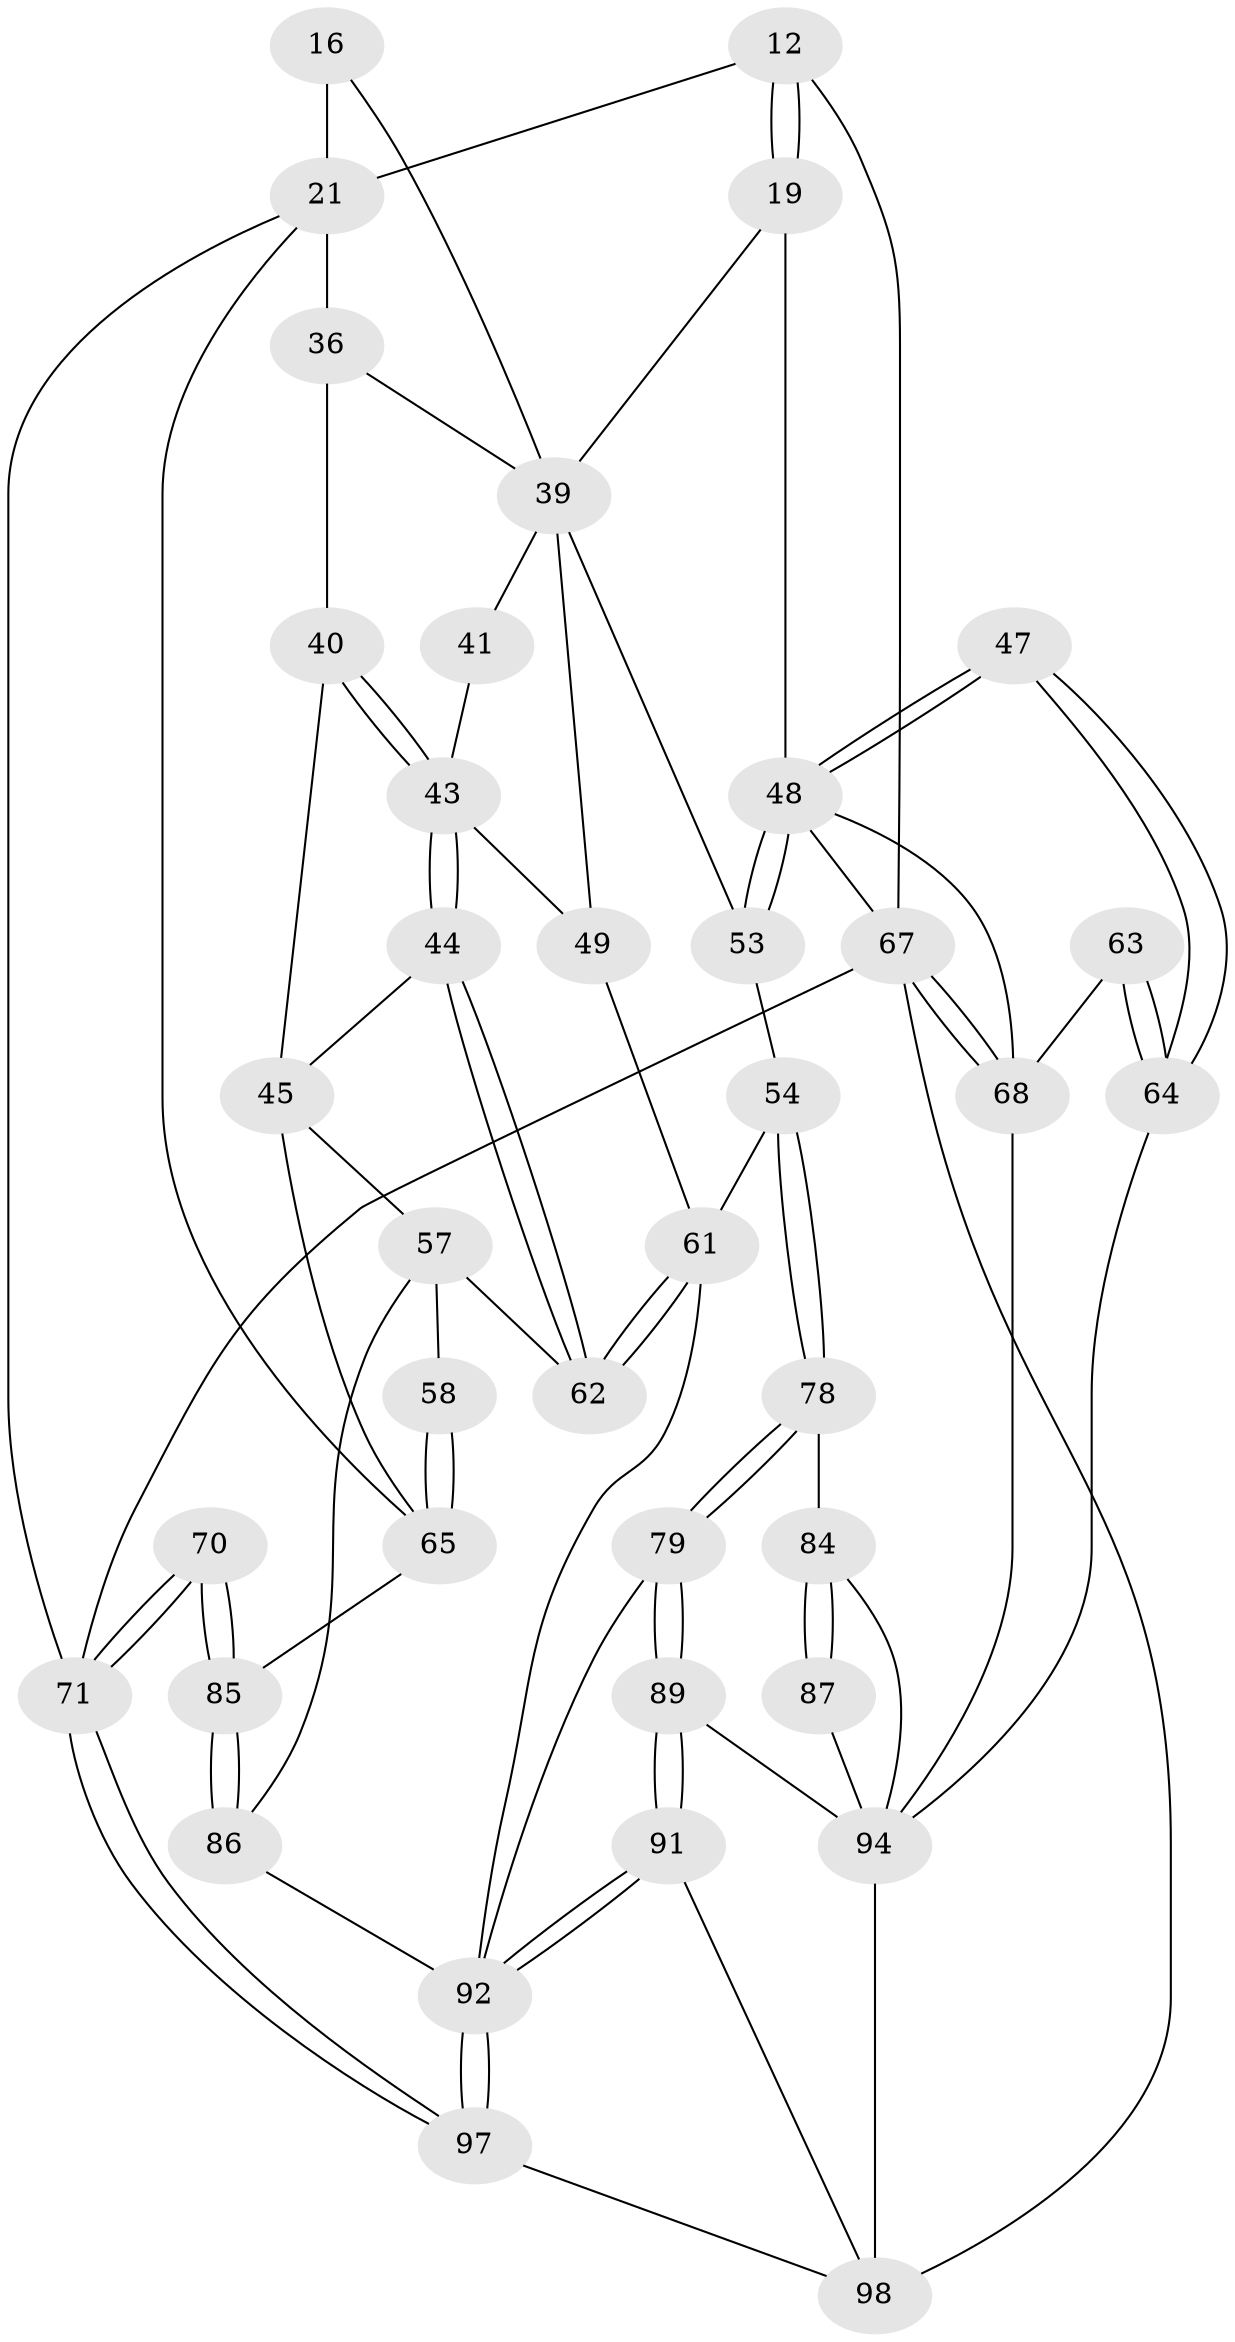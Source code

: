 // original degree distribution, {3: 0.02040816326530612, 4: 0.22448979591836735, 6: 0.20408163265306123, 5: 0.5510204081632653}
// Generated by graph-tools (version 1.1) at 2025/05/03/04/25 22:05:31]
// undirected, 39 vertices, 88 edges
graph export_dot {
graph [start="1"]
  node [color=gray90,style=filled];
  12 [pos="+0.4544187929086029+0.03894389928488779",super="+9+11"];
  16 [pos="+0.3627881025788158+0.07432732265643346"];
  19 [pos="+0.47067880369898407+0.07736454896686083",super="+15"];
  21 [pos="+0+0.23267077157165056",super="+20+18"];
  36 [pos="+0.2755610754448113+0.151575658918721",super="+28+29"];
  39 [pos="+0.4071603133437888+0.22221835239970703",super="+35+38"];
  40 [pos="+0.2047493798746349+0.20148585407694697",super="+30"];
  41 [pos="+0.31323892292831+0.2376240889832891"];
  43 [pos="+0.2659887045862238+0.3385708351567659",super="+42"];
  44 [pos="+0.2603439166103868+0.3433054840553333"];
  45 [pos="+0.16327434616690256+0.3365863771827792",super="+31"];
  47 [pos="+0.6717499026854765+0.4835807220050007"];
  48 [pos="+0.6643819391872572+0.48194060470604483",super="+24+14+46"];
  49 [pos="+0.42629944165359823+0.35254888791579836"];
  53 [pos="+0.6524766842345857+0.4829344117341823",super="+37"];
  54 [pos="+0.6033509584639658+0.49750792236433644"];
  57 [pos="+0.1343427731264278+0.48321743606998685",super="+56"];
  58 [pos="+0.09980384518590078+0.4611529465865961"];
  61 [pos="+0.3240137854674212+0.5284559771629261",super="+55"];
  62 [pos="+0.27061169575751715+0.45590436499703435"];
  63 [pos="+0.9791803831544305+0.556655480032634",super="+60"];
  64 [pos="+0.8035628309465542+0.6368559297225543"];
  65 [pos="+0+0.37986604709213223",super="+33+32"];
  67 [pos="+1+1",super="+5"];
  68 [pos="+1+1",super="+66+59+51"];
  70 [pos="+0+0.9694341692821761"];
  71 [pos="+0+1",super="+6"];
  78 [pos="+0.5521925450792338+0.5777443359381322"];
  79 [pos="+0.43022332089104237+0.645621181319496"];
  84 [pos="+0.5535068236236976+0.584384500611881",super="+83"];
  85 [pos="+0.047439238995915844+0.7674699571701634",super="+77+76+69"];
  86 [pos="+0.1703480155921769+0.7509709170030664",super="+73+75"];
  87 [pos="+0.5433526547959091+0.7330558030613304"];
  89 [pos="+0.43031818106276015+0.6460288564659296"];
  91 [pos="+0.4198720759144945+0.8295651619727048"];
  92 [pos="+0.34216320962089086+0.8729662877080195",super="+90+80+72"];
  94 [pos="+0.5114646810018577+0.8222183321648378",super="+88+93"];
  97 [pos="+0.2860573526318028+1"];
  98 [pos="+0.567693146526526+1",super="+96+95"];
  12 -- 19 [weight=2];
  12 -- 19;
  12 -- 67 [weight=2];
  12 -- 21;
  16 -- 21 [weight=2];
  16 -- 39;
  19 -- 48;
  19 -- 39;
  21 -- 71 [weight=2];
  21 -- 65;
  21 -- 36 [weight=2];
  36 -- 40 [weight=2];
  36 -- 39;
  39 -- 41 [weight=2];
  39 -- 53 [weight=2];
  39 -- 49;
  40 -- 43;
  40 -- 43;
  40 -- 45;
  41 -- 43;
  43 -- 44;
  43 -- 44;
  43 -- 49;
  44 -- 45;
  44 -- 62;
  44 -- 62;
  45 -- 57;
  45 -- 65;
  47 -- 48 [weight=2];
  47 -- 48;
  47 -- 64;
  47 -- 64;
  48 -- 53 [weight=2];
  48 -- 53;
  48 -- 67;
  48 -- 68 [weight=2];
  49 -- 61;
  53 -- 54;
  54 -- 78;
  54 -- 78;
  54 -- 61;
  57 -- 58;
  57 -- 86;
  57 -- 62;
  58 -- 65 [weight=2];
  58 -- 65;
  61 -- 62;
  61 -- 62;
  61 -- 92;
  63 -- 64;
  63 -- 64;
  63 -- 68 [weight=3];
  64 -- 94;
  65 -- 85;
  67 -- 68 [weight=3];
  67 -- 68;
  67 -- 71 [weight=2];
  67 -- 98;
  68 -- 94;
  70 -- 71;
  70 -- 71;
  70 -- 85 [weight=2];
  70 -- 85;
  71 -- 97;
  71 -- 97;
  78 -- 79;
  78 -- 79;
  78 -- 84;
  79 -- 89;
  79 -- 89;
  79 -- 92;
  84 -- 87 [weight=2];
  84 -- 87;
  84 -- 94;
  85 -- 86 [weight=3];
  85 -- 86;
  86 -- 92 [weight=2];
  87 -- 94;
  89 -- 91;
  89 -- 91;
  89 -- 94;
  91 -- 92;
  91 -- 92;
  91 -- 98;
  92 -- 97;
  92 -- 97;
  94 -- 98 [weight=2];
  97 -- 98;
}
